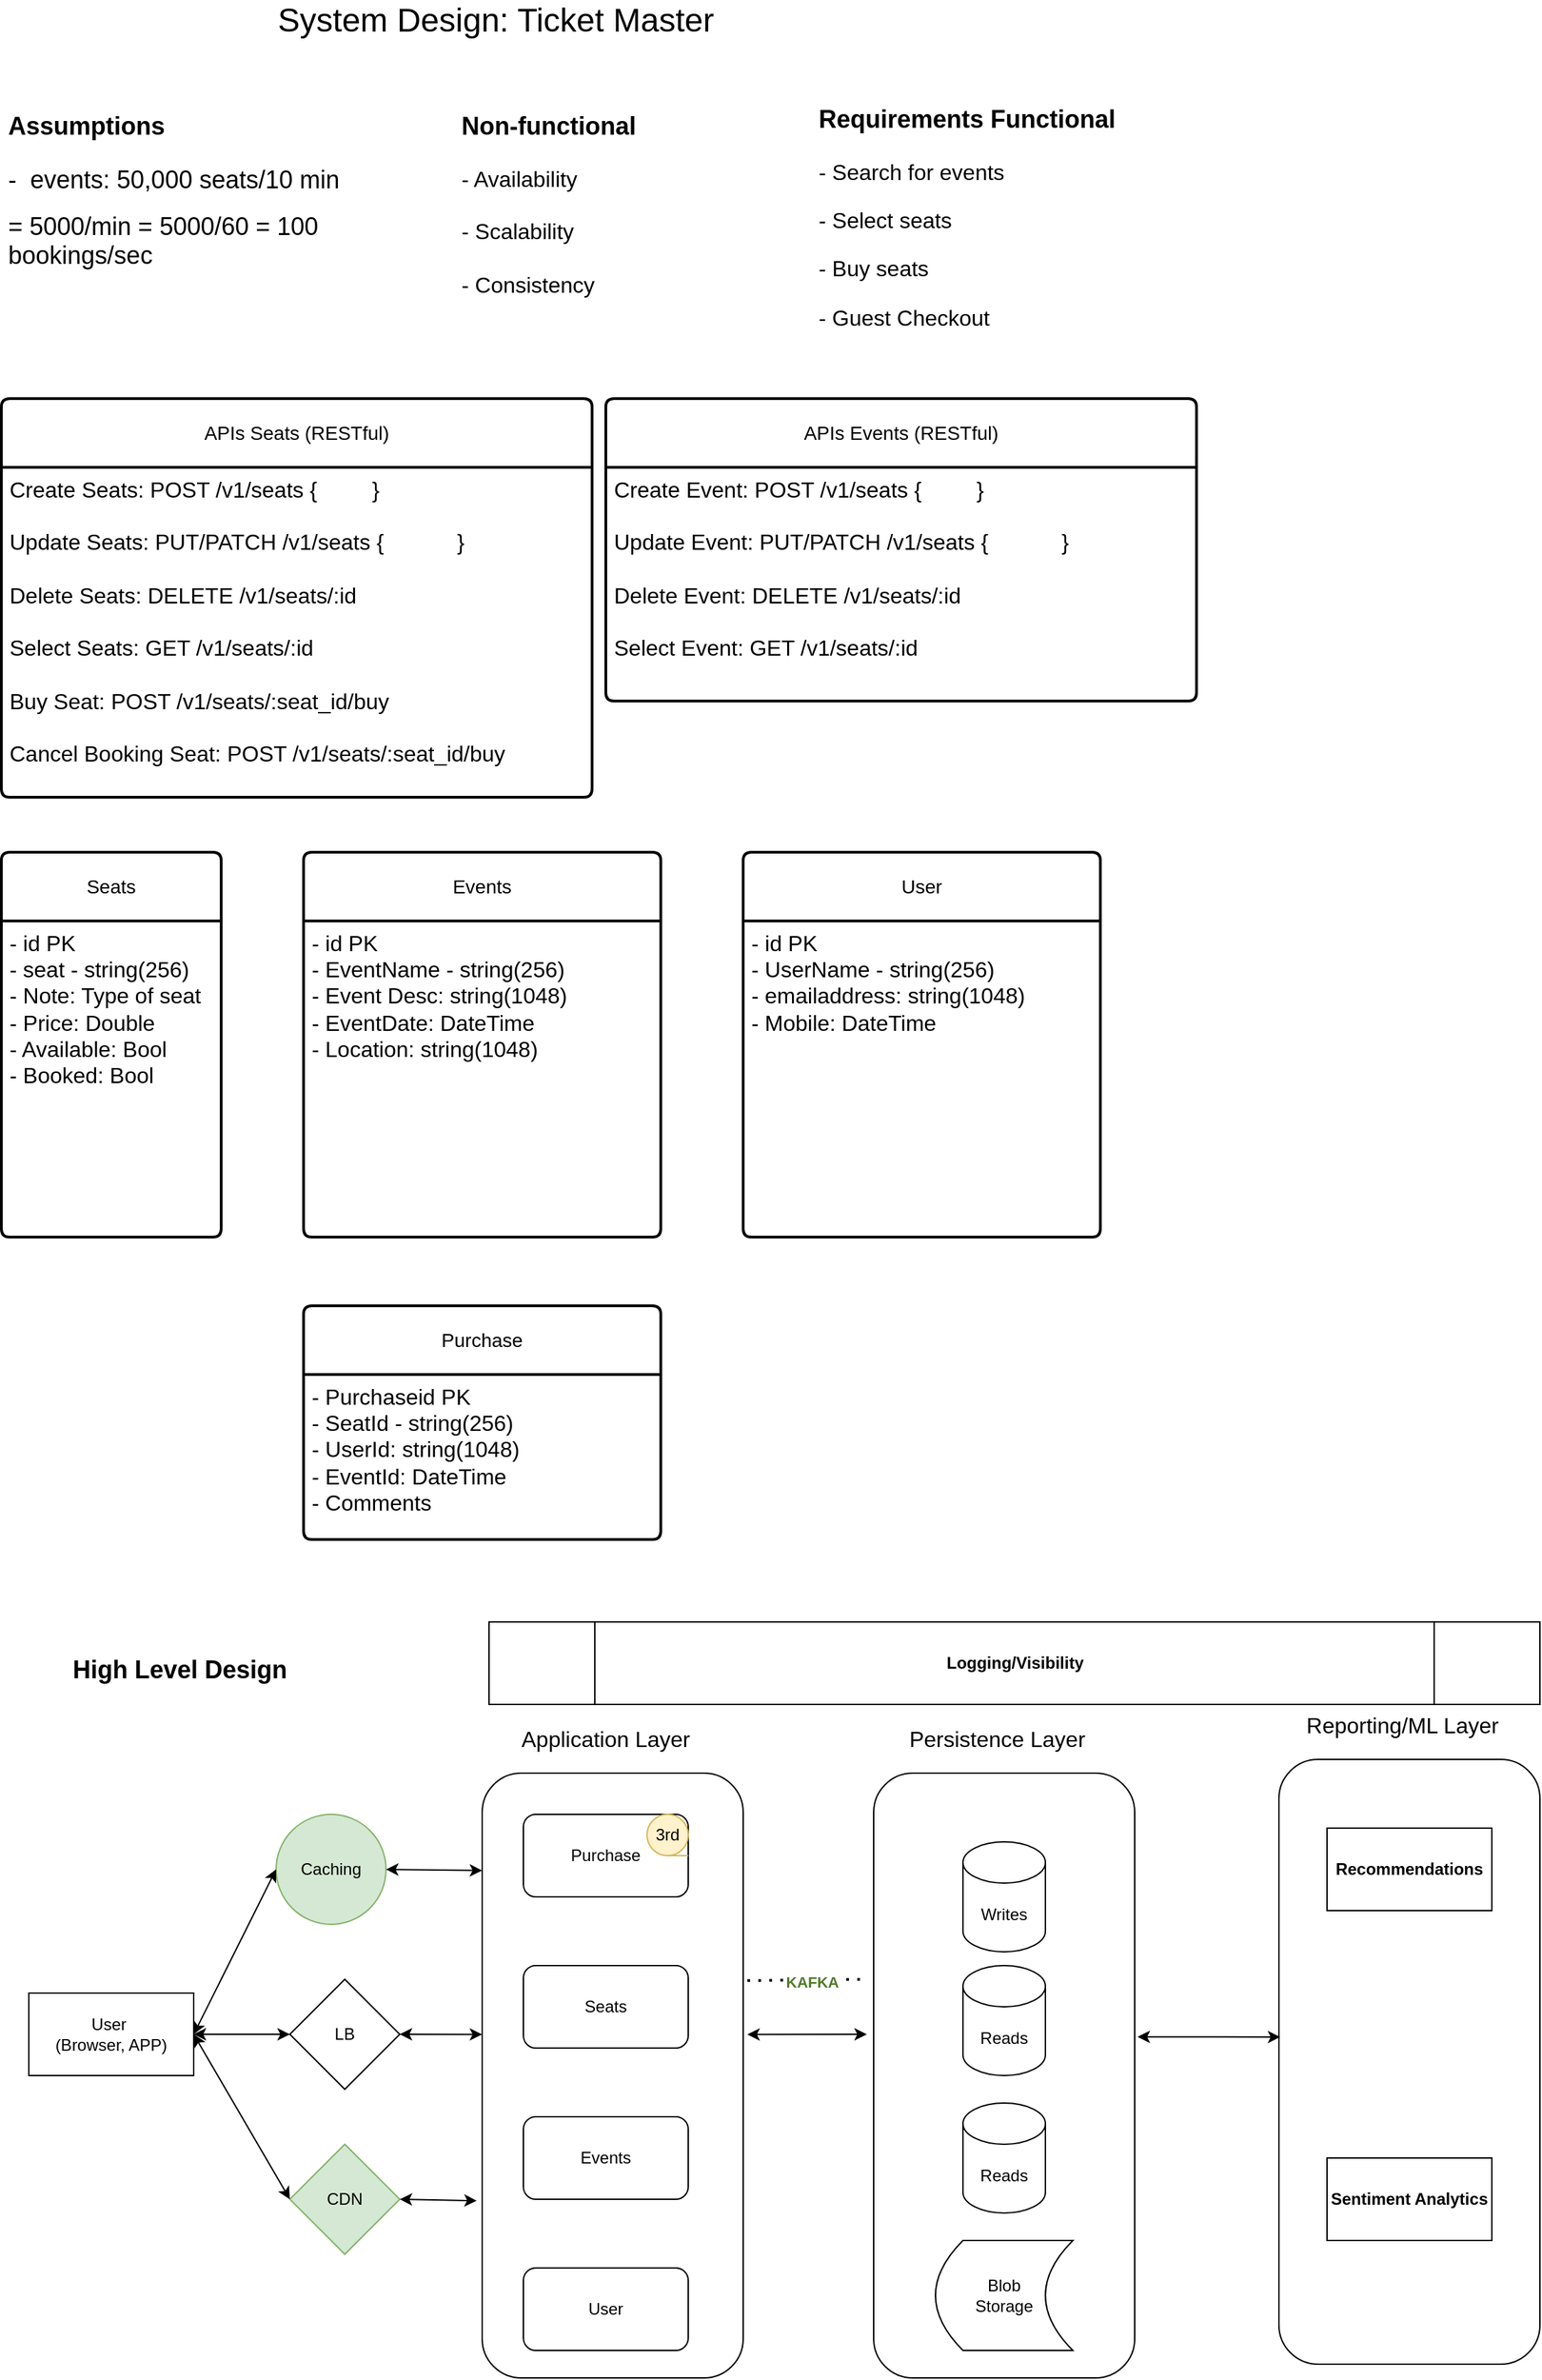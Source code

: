 <mxfile version="22.0.8" type="device">
  <diagram name="Page-1" id="u76wDM2hZAYBNvkX0Yjf">
    <mxGraphModel dx="954" dy="647" grid="1" gridSize="10" guides="1" tooltips="1" connect="1" arrows="1" fold="1" page="1" pageScale="1" pageWidth="850" pageHeight="1100" math="0" shadow="0">
      <root>
        <mxCell id="0" />
        <mxCell id="1" parent="0" />
        <mxCell id="8BunqAhMfIGNklcZEyUK-46" value="" style="rounded=1;whiteSpace=wrap;html=1;" vertex="1" parent="1">
          <mxGeometry x="645" y="1330" width="190" height="440" as="geometry" />
        </mxCell>
        <mxCell id="8BunqAhMfIGNklcZEyUK-44" value="" style="rounded=1;whiteSpace=wrap;html=1;" vertex="1" parent="1">
          <mxGeometry x="360" y="1330" width="190" height="440" as="geometry" />
        </mxCell>
        <mxCell id="8BunqAhMfIGNklcZEyUK-1" value="System Design: Ticket Master" style="text;html=1;strokeColor=none;fillColor=none;align=center;verticalAlign=middle;whiteSpace=wrap;rounded=0;fontSize=24;" vertex="1" parent="1">
          <mxGeometry x="150" y="40" width="440" height="30" as="geometry" />
        </mxCell>
        <mxCell id="8BunqAhMfIGNklcZEyUK-2" value="&lt;h1&gt;&lt;font style=&quot;font-size: 18px;&quot;&gt;Requirements Functional&lt;/font&gt;&lt;/h1&gt;&lt;p style=&quot;font-size: 16px;&quot;&gt;&lt;font style=&quot;font-size: 16px;&quot;&gt;- Search for events&lt;/font&gt;&lt;/p&gt;&lt;p style=&quot;font-size: 16px;&quot;&gt;&lt;font style=&quot;font-size: 16px;&quot;&gt;- Select seats&lt;/font&gt;&lt;/p&gt;&lt;p style=&quot;font-size: 16px;&quot;&gt;&lt;font style=&quot;font-size: 16px;&quot;&gt;- Buy seats&lt;/font&gt;&lt;/p&gt;&lt;p style=&quot;font-size: 16px;&quot;&gt;&lt;font style=&quot;font-size: 16px;&quot;&gt;- Guest Checkout&lt;/font&gt;&lt;/p&gt;" style="text;html=1;strokeColor=none;fillColor=none;spacing=5;spacingTop=-20;whiteSpace=wrap;overflow=hidden;rounded=0;" vertex="1" parent="1">
          <mxGeometry x="600" y="105" width="280" height="180" as="geometry" />
        </mxCell>
        <mxCell id="8BunqAhMfIGNklcZEyUK-3" value="&lt;h1&gt;&lt;font style=&quot;font-size: 18px;&quot;&gt;Non-functional&lt;/font&gt;&lt;/h1&gt;&lt;div style=&quot;font-size: 16px;&quot;&gt;&lt;font style=&quot;font-size: 16px;&quot;&gt;&lt;font style=&quot;font-size: 16px;&quot;&gt;- &lt;/font&gt;Availability&lt;/font&gt;&lt;/div&gt;&lt;div style=&quot;font-size: 16px;&quot;&gt;&lt;font style=&quot;font-size: 16px;&quot;&gt;&lt;br&gt;&lt;/font&gt;&lt;/div&gt;&lt;div style=&quot;font-size: 16px;&quot;&gt;&lt;font style=&quot;font-size: 16px;&quot;&gt;- Scalability&amp;nbsp;&lt;/font&gt;&lt;/div&gt;&lt;div style=&quot;font-size: 16px;&quot;&gt;&lt;font style=&quot;font-size: 16px;&quot;&gt;&lt;br&gt;&lt;/font&gt;&lt;/div&gt;&lt;div style=&quot;font-size: 16px;&quot;&gt;&lt;font style=&quot;font-size: 16px;&quot;&gt;- Consistency&lt;/font&gt;&lt;/div&gt;" style="text;html=1;strokeColor=none;fillColor=none;spacing=5;spacingTop=-20;whiteSpace=wrap;overflow=hidden;rounded=0;" vertex="1" parent="1">
          <mxGeometry x="340" y="110" width="190" height="170" as="geometry" />
        </mxCell>
        <mxCell id="8BunqAhMfIGNklcZEyUK-4" value="&lt;h1&gt;&lt;font style=&quot;font-size: 18px;&quot;&gt;Assumptions&lt;/font&gt;&lt;/h1&gt;&lt;h1 style=&quot;font-size: 18px;&quot;&gt;&lt;span style=&quot;font-weight: 400;&quot;&gt;&lt;font style=&quot;font-size: 18px;&quot;&gt;- &amp;nbsp;events: 50,000 seats/10 min&lt;/font&gt;&lt;/span&gt;&lt;/h1&gt;&lt;div style=&quot;font-size: 18px;&quot;&gt;&lt;span style=&quot;font-weight: 400;&quot;&gt;&lt;font style=&quot;font-size: 18px;&quot;&gt;= 5000/min = 5000/60 = 100 bookings/sec&lt;/font&gt;&lt;/span&gt;&lt;/div&gt;&lt;div style=&quot;font-size: 18px;&quot;&gt;&lt;span style=&quot;font-weight: 400;&quot;&gt;&lt;font style=&quot;font-size: 18px;&quot;&gt;&lt;br&gt;&lt;/font&gt;&lt;/span&gt;&lt;/div&gt;&lt;div style=&quot;font-size: 18px;&quot;&gt;&lt;span style=&quot;font-weight: 400;&quot;&gt;&lt;font style=&quot;font-size: 18px;&quot;&gt;&lt;br&gt;&lt;/font&gt;&lt;/span&gt;&lt;/div&gt;" style="text;html=1;strokeColor=none;fillColor=none;spacing=5;spacingTop=-20;whiteSpace=wrap;overflow=hidden;rounded=0;" vertex="1" parent="1">
          <mxGeometry x="10" y="110" width="330" height="170" as="geometry" />
        </mxCell>
        <mxCell id="8BunqAhMfIGNklcZEyUK-5" value="APIs Seats (RESTful)" style="swimlane;childLayout=stackLayout;horizontal=1;startSize=50;horizontalStack=0;rounded=1;fontSize=14;fontStyle=0;strokeWidth=2;resizeParent=0;resizeLast=1;shadow=0;dashed=0;align=center;arcSize=4;whiteSpace=wrap;html=1;" vertex="1" parent="1">
          <mxGeometry x="10" y="330" width="430" height="290" as="geometry" />
        </mxCell>
        <mxCell id="8BunqAhMfIGNklcZEyUK-6" value="&lt;font style=&quot;font-size: 16px;&quot;&gt;Create Seats: POST /v1/seats {&amp;nbsp;&lt;span style=&quot;white-space: pre;&quot;&gt;&amp;nbsp;&amp;nbsp;&amp;nbsp;&amp;nbsp;&lt;/span&gt;&lt;span style=&quot;white-space: pre;&quot;&gt;&amp;nbsp;&amp;nbsp;&amp;nbsp;&amp;nbsp;&lt;/span&gt;}&lt;br&gt;&lt;br&gt;Update Seats: PUT/PATCH /v1/seats {&lt;span style=&quot;white-space: pre;&quot;&gt;&amp;nbsp;&amp;nbsp;&amp;nbsp;&amp;nbsp;&lt;/span&gt;&lt;span style=&quot;white-space: pre;&quot;&gt;&amp;nbsp;&amp;nbsp;&amp;nbsp;&amp;nbsp;&lt;/span&gt;&lt;span style=&quot;white-space: pre;&quot;&gt;&amp;nbsp;&amp;nbsp;&amp;nbsp;&amp;nbsp;&lt;/span&gt;}&lt;br&gt;&lt;br&gt;Delete Seats: DELETE /v1/seats/:id&lt;br&gt;&lt;br&gt;Select Seats: GET /v1/seats/:id&amp;nbsp;&lt;br&gt;&lt;br&gt;Buy Seat: POST /v1/seats/:seat_id/buy&lt;br&gt;&lt;br&gt;Cancel Booking Seat: POST /v1/seats/:seat_id/buy&lt;br&gt;&lt;br&gt;&lt;/font&gt;" style="align=left;strokeColor=none;fillColor=none;spacingLeft=4;fontSize=12;verticalAlign=top;resizable=0;rotatable=0;part=1;html=1;" vertex="1" parent="8BunqAhMfIGNklcZEyUK-5">
          <mxGeometry y="50" width="430" height="240" as="geometry" />
        </mxCell>
        <mxCell id="8BunqAhMfIGNklcZEyUK-8" value="APIs Events (RESTful)" style="swimlane;childLayout=stackLayout;horizontal=1;startSize=50;horizontalStack=0;rounded=1;fontSize=14;fontStyle=0;strokeWidth=2;resizeParent=0;resizeLast=1;shadow=0;dashed=0;align=center;arcSize=4;whiteSpace=wrap;html=1;" vertex="1" parent="1">
          <mxGeometry x="450" y="330" width="430" height="220" as="geometry" />
        </mxCell>
        <mxCell id="8BunqAhMfIGNklcZEyUK-9" value="&lt;font size=&quot;3&quot;&gt;Create Event: POST /v1/seats {&amp;nbsp;&lt;span style=&quot;&quot;&gt;&lt;span style=&quot;white-space: pre;&quot;&gt;&amp;nbsp;&amp;nbsp;&amp;nbsp;&amp;nbsp;&lt;/span&gt;&lt;/span&gt;&lt;span style=&quot;&quot;&gt;&lt;span style=&quot;white-space: pre;&quot;&gt;&amp;nbsp;&amp;nbsp;&amp;nbsp;&amp;nbsp;&lt;/span&gt;}&lt;/span&gt;&lt;br&gt;&lt;br&gt;Update Event: PUT/PATCH /v1/seats {&lt;span style=&quot;&quot;&gt;&lt;span style=&quot;white-space: pre;&quot;&gt;&amp;nbsp;&amp;nbsp;&amp;nbsp;&amp;nbsp;&lt;/span&gt;&lt;/span&gt;&lt;span style=&quot;&quot;&gt;&lt;span style=&quot;white-space: pre;&quot;&gt;&amp;nbsp;&amp;nbsp;&amp;nbsp;&amp;nbsp;&lt;/span&gt;&lt;/span&gt;&lt;span style=&quot;&quot;&gt;&lt;span style=&quot;white-space: pre;&quot;&gt;&amp;nbsp;&amp;nbsp;&amp;nbsp;&amp;nbsp;&lt;/span&gt;}&lt;/span&gt;&lt;br&gt;&lt;br&gt;Delete Event: DELETE /v1/seats/:id&lt;br&gt;&lt;br&gt;Select Event: GET /v1/seats/:id&amp;nbsp;&lt;br&gt;&lt;/font&gt;" style="align=left;strokeColor=none;fillColor=none;spacingLeft=4;fontSize=12;verticalAlign=top;resizable=0;rotatable=0;part=1;html=1;" vertex="1" parent="8BunqAhMfIGNklcZEyUK-8">
          <mxGeometry y="50" width="430" height="170" as="geometry" />
        </mxCell>
        <mxCell id="8BunqAhMfIGNklcZEyUK-23" value="Seats" style="swimlane;childLayout=stackLayout;horizontal=1;startSize=50;horizontalStack=0;rounded=1;fontSize=14;fontStyle=0;strokeWidth=2;resizeParent=0;resizeLast=1;shadow=0;dashed=0;align=center;arcSize=4;whiteSpace=wrap;html=1;" vertex="1" parent="1">
          <mxGeometry x="10" y="660" width="160" height="280" as="geometry" />
        </mxCell>
        <mxCell id="8BunqAhMfIGNklcZEyUK-24" value="&lt;font style=&quot;font-size: 16px;&quot;&gt;- id PK&lt;br&gt;- seat - string(256)&lt;br&gt;- Note: Type of seat&lt;br&gt;- Price: Double&lt;br&gt;- Available: Bool&lt;br&gt;- Booked: Bool&lt;br&gt;&lt;/font&gt;" style="align=left;strokeColor=none;fillColor=none;spacingLeft=4;fontSize=12;verticalAlign=top;resizable=0;rotatable=0;part=1;html=1;" vertex="1" parent="8BunqAhMfIGNklcZEyUK-23">
          <mxGeometry y="50" width="160" height="230" as="geometry" />
        </mxCell>
        <mxCell id="8BunqAhMfIGNklcZEyUK-27" value="Events" style="swimlane;childLayout=stackLayout;horizontal=1;startSize=50;horizontalStack=0;rounded=1;fontSize=14;fontStyle=0;strokeWidth=2;resizeParent=0;resizeLast=1;shadow=0;dashed=0;align=center;arcSize=4;whiteSpace=wrap;html=1;" vertex="1" parent="1">
          <mxGeometry x="230" y="660" width="260" height="280" as="geometry" />
        </mxCell>
        <mxCell id="8BunqAhMfIGNklcZEyUK-28" value="&lt;font style=&quot;font-size: 16px;&quot;&gt;- id PK&lt;br&gt;- EventName - string(256)&lt;br&gt;- Event Desc: string(1048)&lt;br&gt;- EventDate: DateTime&lt;br&gt;- Location: string(1048)&lt;br&gt;&lt;br&gt;&lt;/font&gt;" style="align=left;strokeColor=none;fillColor=none;spacingLeft=4;fontSize=12;verticalAlign=top;resizable=0;rotatable=0;part=1;html=1;" vertex="1" parent="8BunqAhMfIGNklcZEyUK-27">
          <mxGeometry y="50" width="260" height="230" as="geometry" />
        </mxCell>
        <mxCell id="8BunqAhMfIGNklcZEyUK-29" value="Purchase" style="swimlane;childLayout=stackLayout;horizontal=1;startSize=50;horizontalStack=0;rounded=1;fontSize=14;fontStyle=0;strokeWidth=2;resizeParent=0;resizeLast=1;shadow=0;dashed=0;align=center;arcSize=4;whiteSpace=wrap;html=1;" vertex="1" parent="1">
          <mxGeometry x="230" y="990" width="260" height="170" as="geometry" />
        </mxCell>
        <mxCell id="8BunqAhMfIGNklcZEyUK-30" value="&lt;font style=&quot;font-size: 16px;&quot;&gt;- Purchaseid PK&lt;br&gt;- SeatId - string(256)&lt;br&gt;- UserId: string(1048)&lt;br&gt;- EventId: DateTime&lt;br&gt;- Comments&lt;br&gt;&lt;br&gt;&lt;/font&gt;" style="align=left;strokeColor=none;fillColor=none;spacingLeft=4;fontSize=12;verticalAlign=top;resizable=0;rotatable=0;part=1;html=1;" vertex="1" parent="8BunqAhMfIGNklcZEyUK-29">
          <mxGeometry y="50" width="260" height="120" as="geometry" />
        </mxCell>
        <mxCell id="8BunqAhMfIGNklcZEyUK-31" value="User" style="swimlane;childLayout=stackLayout;horizontal=1;startSize=50;horizontalStack=0;rounded=1;fontSize=14;fontStyle=0;strokeWidth=2;resizeParent=0;resizeLast=1;shadow=0;dashed=0;align=center;arcSize=4;whiteSpace=wrap;html=1;" vertex="1" parent="1">
          <mxGeometry x="550" y="660" width="260" height="280" as="geometry" />
        </mxCell>
        <mxCell id="8BunqAhMfIGNklcZEyUK-32" value="&lt;font style=&quot;font-size: 16px;&quot;&gt;- id PK&lt;br&gt;- UserName - string(256)&lt;br&gt;- emailaddress: string(1048)&lt;br&gt;- Mobile: DateTime&lt;br&gt;&lt;br&gt;&lt;/font&gt;" style="align=left;strokeColor=none;fillColor=none;spacingLeft=4;fontSize=12;verticalAlign=top;resizable=0;rotatable=0;part=1;html=1;" vertex="1" parent="8BunqAhMfIGNklcZEyUK-31">
          <mxGeometry y="50" width="260" height="230" as="geometry" />
        </mxCell>
        <mxCell id="8BunqAhMfIGNklcZEyUK-36" value="User&amp;nbsp;&lt;br&gt;(Browser, APP)" style="rounded=0;whiteSpace=wrap;html=1;" vertex="1" parent="1">
          <mxGeometry x="30" y="1490" width="120" height="60" as="geometry" />
        </mxCell>
        <mxCell id="8BunqAhMfIGNklcZEyUK-37" value="Purchase" style="rounded=1;whiteSpace=wrap;html=1;" vertex="1" parent="1">
          <mxGeometry x="390" y="1360" width="120" height="60" as="geometry" />
        </mxCell>
        <mxCell id="8BunqAhMfIGNklcZEyUK-38" value="LB" style="rhombus;whiteSpace=wrap;html=1;" vertex="1" parent="1">
          <mxGeometry x="220" y="1480" width="80" height="80" as="geometry" />
        </mxCell>
        <mxCell id="8BunqAhMfIGNklcZEyUK-39" value="Application Layer" style="text;html=1;strokeColor=none;fillColor=none;align=center;verticalAlign=middle;whiteSpace=wrap;rounded=0;fontSize=16;" vertex="1" parent="1">
          <mxGeometry x="375" y="1290" width="150" height="30" as="geometry" />
        </mxCell>
        <mxCell id="8BunqAhMfIGNklcZEyUK-40" value="High Level Design" style="text;html=1;strokeColor=none;fillColor=none;align=center;verticalAlign=middle;whiteSpace=wrap;rounded=0;fontSize=18;fontStyle=1" vertex="1" parent="1">
          <mxGeometry x="50" y="1240" width="180" height="30" as="geometry" />
        </mxCell>
        <mxCell id="8BunqAhMfIGNklcZEyUK-41" value="User" style="rounded=1;whiteSpace=wrap;html=1;" vertex="1" parent="1">
          <mxGeometry x="390" y="1690" width="120" height="60" as="geometry" />
        </mxCell>
        <mxCell id="8BunqAhMfIGNklcZEyUK-42" value="Seats" style="rounded=1;whiteSpace=wrap;html=1;" vertex="1" parent="1">
          <mxGeometry x="390" y="1470" width="120" height="60" as="geometry" />
        </mxCell>
        <mxCell id="8BunqAhMfIGNklcZEyUK-43" value="Events" style="rounded=1;whiteSpace=wrap;html=1;" vertex="1" parent="1">
          <mxGeometry x="390" y="1580" width="120" height="60" as="geometry" />
        </mxCell>
        <mxCell id="8BunqAhMfIGNklcZEyUK-45" value="Writes" style="shape=cylinder3;whiteSpace=wrap;html=1;boundedLbl=1;backgroundOutline=1;size=15;" vertex="1" parent="1">
          <mxGeometry x="710" y="1380" width="60" height="80" as="geometry" />
        </mxCell>
        <mxCell id="8BunqAhMfIGNklcZEyUK-48" value="Reads" style="shape=cylinder3;whiteSpace=wrap;html=1;boundedLbl=1;backgroundOutline=1;size=15;" vertex="1" parent="1">
          <mxGeometry x="710" y="1570" width="60" height="80" as="geometry" />
        </mxCell>
        <mxCell id="8BunqAhMfIGNklcZEyUK-49" value="Reads" style="shape=cylinder3;whiteSpace=wrap;html=1;boundedLbl=1;backgroundOutline=1;size=15;" vertex="1" parent="1">
          <mxGeometry x="710" y="1470" width="60" height="80" as="geometry" />
        </mxCell>
        <mxCell id="8BunqAhMfIGNklcZEyUK-50" value="Persistence Layer" style="text;html=1;strokeColor=none;fillColor=none;align=center;verticalAlign=middle;whiteSpace=wrap;rounded=0;fontSize=16;" vertex="1" parent="1">
          <mxGeometry x="660" y="1290" width="150" height="30" as="geometry" />
        </mxCell>
        <mxCell id="8BunqAhMfIGNklcZEyUK-51" value="" style="rounded=1;whiteSpace=wrap;html=1;" vertex="1" parent="1">
          <mxGeometry x="940" y="1320" width="190" height="440" as="geometry" />
        </mxCell>
        <mxCell id="8BunqAhMfIGNklcZEyUK-55" value="Reporting/ML Layer" style="text;html=1;strokeColor=none;fillColor=none;align=center;verticalAlign=middle;whiteSpace=wrap;rounded=0;fontSize=16;" vertex="1" parent="1">
          <mxGeometry x="955" y="1280" width="150" height="30" as="geometry" />
        </mxCell>
        <mxCell id="8BunqAhMfIGNklcZEyUK-58" value="" style="endArrow=classic;startArrow=classic;html=1;rounded=0;exitX=1;exitY=0.5;exitDx=0;exitDy=0;entryX=0;entryY=0.5;entryDx=0;entryDy=0;" edge="1" parent="1" source="8BunqAhMfIGNklcZEyUK-36" target="8BunqAhMfIGNklcZEyUK-38">
          <mxGeometry width="50" height="50" relative="1" as="geometry">
            <mxPoint x="490" y="1600" as="sourcePoint" />
            <mxPoint x="540" y="1550" as="targetPoint" />
          </mxGeometry>
        </mxCell>
        <mxCell id="8BunqAhMfIGNklcZEyUK-59" value="" style="endArrow=classic;startArrow=classic;html=1;rounded=0;exitX=1;exitY=0.5;exitDx=0;exitDy=0;entryX=0;entryY=0.432;entryDx=0;entryDy=0;entryPerimeter=0;" edge="1" parent="1" source="8BunqAhMfIGNklcZEyUK-38" target="8BunqAhMfIGNklcZEyUK-44">
          <mxGeometry width="50" height="50" relative="1" as="geometry">
            <mxPoint x="160" y="1530" as="sourcePoint" />
            <mxPoint x="230" y="1530" as="targetPoint" />
          </mxGeometry>
        </mxCell>
        <mxCell id="8BunqAhMfIGNklcZEyUK-60" value="" style="endArrow=classic;startArrow=classic;html=1;rounded=0;exitX=1.016;exitY=0.432;exitDx=0;exitDy=0;exitPerimeter=0;" edge="1" parent="1" source="8BunqAhMfIGNklcZEyUK-44">
          <mxGeometry width="50" height="50" relative="1" as="geometry">
            <mxPoint x="170" y="1540" as="sourcePoint" />
            <mxPoint x="640" y="1520" as="targetPoint" />
          </mxGeometry>
        </mxCell>
        <mxCell id="8BunqAhMfIGNklcZEyUK-61" value="" style="endArrow=classic;startArrow=classic;html=1;rounded=0;exitX=1.011;exitY=0.436;exitDx=0;exitDy=0;entryX=0.005;entryY=0.459;entryDx=0;entryDy=0;exitPerimeter=0;entryPerimeter=0;" edge="1" parent="1" source="8BunqAhMfIGNklcZEyUK-46" target="8BunqAhMfIGNklcZEyUK-51">
          <mxGeometry width="50" height="50" relative="1" as="geometry">
            <mxPoint x="180" y="1550" as="sourcePoint" />
            <mxPoint x="250" y="1550" as="targetPoint" />
          </mxGeometry>
        </mxCell>
        <mxCell id="8BunqAhMfIGNklcZEyUK-62" value="&lt;b&gt;Recommendations&lt;/b&gt;" style="rounded=0;whiteSpace=wrap;html=1;" vertex="1" parent="1">
          <mxGeometry x="975" y="1370" width="120" height="60" as="geometry" />
        </mxCell>
        <mxCell id="8BunqAhMfIGNklcZEyUK-63" value="&lt;b&gt;Sentiment Analytics&lt;/b&gt;" style="rounded=0;whiteSpace=wrap;html=1;" vertex="1" parent="1">
          <mxGeometry x="975" y="1610" width="120" height="60" as="geometry" />
        </mxCell>
        <mxCell id="8BunqAhMfIGNklcZEyUK-64" value="&lt;b&gt;Logging/Visibility&lt;/b&gt;" style="shape=process;whiteSpace=wrap;html=1;backgroundOutline=1;" vertex="1" parent="1">
          <mxGeometry x="365" y="1220" width="765" height="60" as="geometry" />
        </mxCell>
        <mxCell id="8BunqAhMfIGNklcZEyUK-65" value="CDN" style="rhombus;whiteSpace=wrap;html=1;fillColor=#d5e8d4;strokeColor=#82b366;" vertex="1" parent="1">
          <mxGeometry x="220" y="1600" width="80" height="80" as="geometry" />
        </mxCell>
        <mxCell id="8BunqAhMfIGNklcZEyUK-66" value="" style="endArrow=classic;startArrow=classic;html=1;rounded=0;exitX=0;exitY=0.5;exitDx=0;exitDy=0;" edge="1" parent="1" source="8BunqAhMfIGNklcZEyUK-65">
          <mxGeometry width="50" height="50" relative="1" as="geometry">
            <mxPoint x="530" y="1550" as="sourcePoint" />
            <mxPoint x="150" y="1520" as="targetPoint" />
          </mxGeometry>
        </mxCell>
        <mxCell id="8BunqAhMfIGNklcZEyUK-67" value="" style="endArrow=classic;startArrow=classic;html=1;rounded=0;exitX=1;exitY=0.5;exitDx=0;exitDy=0;entryX=-0.021;entryY=0.707;entryDx=0;entryDy=0;entryPerimeter=0;" edge="1" parent="1" source="8BunqAhMfIGNklcZEyUK-65" target="8BunqAhMfIGNklcZEyUK-44">
          <mxGeometry width="50" height="50" relative="1" as="geometry">
            <mxPoint x="530" y="1550" as="sourcePoint" />
            <mxPoint x="580" y="1500" as="targetPoint" />
          </mxGeometry>
        </mxCell>
        <mxCell id="8BunqAhMfIGNklcZEyUK-68" value="Caching" style="ellipse;whiteSpace=wrap;html=1;aspect=fixed;fillColor=#d5e8d4;strokeColor=#82b366;" vertex="1" parent="1">
          <mxGeometry x="210" y="1360" width="80" height="80" as="geometry" />
        </mxCell>
        <mxCell id="8BunqAhMfIGNklcZEyUK-69" value="" style="endArrow=classic;startArrow=classic;html=1;rounded=0;entryX=0;entryY=0.5;entryDx=0;entryDy=0;" edge="1" parent="1" target="8BunqAhMfIGNklcZEyUK-68">
          <mxGeometry width="50" height="50" relative="1" as="geometry">
            <mxPoint x="150" y="1520" as="sourcePoint" />
            <mxPoint x="480" y="1590" as="targetPoint" />
          </mxGeometry>
        </mxCell>
        <mxCell id="8BunqAhMfIGNklcZEyUK-70" value="" style="endArrow=classic;startArrow=classic;html=1;rounded=0;exitX=1;exitY=0.5;exitDx=0;exitDy=0;entryX=0;entryY=0.161;entryDx=0;entryDy=0;entryPerimeter=0;" edge="1" parent="1" source="8BunqAhMfIGNklcZEyUK-68" target="8BunqAhMfIGNklcZEyUK-44">
          <mxGeometry width="50" height="50" relative="1" as="geometry">
            <mxPoint x="430" y="1640" as="sourcePoint" />
            <mxPoint x="480" y="1590" as="targetPoint" />
          </mxGeometry>
        </mxCell>
        <mxCell id="8BunqAhMfIGNklcZEyUK-71" value="" style="endArrow=none;dashed=1;html=1;dashPattern=1 3;strokeWidth=2;rounded=0;exitX=1.016;exitY=0.343;exitDx=0;exitDy=0;exitPerimeter=0;" edge="1" parent="1" source="8BunqAhMfIGNklcZEyUK-44">
          <mxGeometry width="50" height="50" relative="1" as="geometry">
            <mxPoint x="430" y="1620" as="sourcePoint" />
            <mxPoint x="640" y="1480" as="targetPoint" />
          </mxGeometry>
        </mxCell>
        <mxCell id="8BunqAhMfIGNklcZEyUK-72" value="&lt;p style=&quot;line-height: 200%;&quot;&gt;&lt;b&gt;&lt;font color=&quot;#4f7a28&quot;&gt;KAFKA&lt;/font&gt;&lt;/b&gt;&lt;/p&gt;" style="edgeLabel;html=1;align=center;verticalAlign=middle;resizable=0;points=[];" vertex="1" connectable="0" parent="8BunqAhMfIGNklcZEyUK-71">
          <mxGeometry x="0.149" relative="1" as="geometry">
            <mxPoint x="-3" as="offset" />
          </mxGeometry>
        </mxCell>
        <mxCell id="8BunqAhMfIGNklcZEyUK-73" value="3rd" style="shape=tapeData;whiteSpace=wrap;html=1;perimeter=ellipsePerimeter;fillColor=#fff2cc;strokeColor=#d6b656;" vertex="1" parent="1">
          <mxGeometry x="480" y="1360" width="30" height="30" as="geometry" />
        </mxCell>
        <mxCell id="8BunqAhMfIGNklcZEyUK-74" value="Blob &lt;br&gt;Storage" style="shape=dataStorage;whiteSpace=wrap;html=1;fixedSize=1;" vertex="1" parent="1">
          <mxGeometry x="690" y="1670" width="100" height="80" as="geometry" />
        </mxCell>
      </root>
    </mxGraphModel>
  </diagram>
</mxfile>
